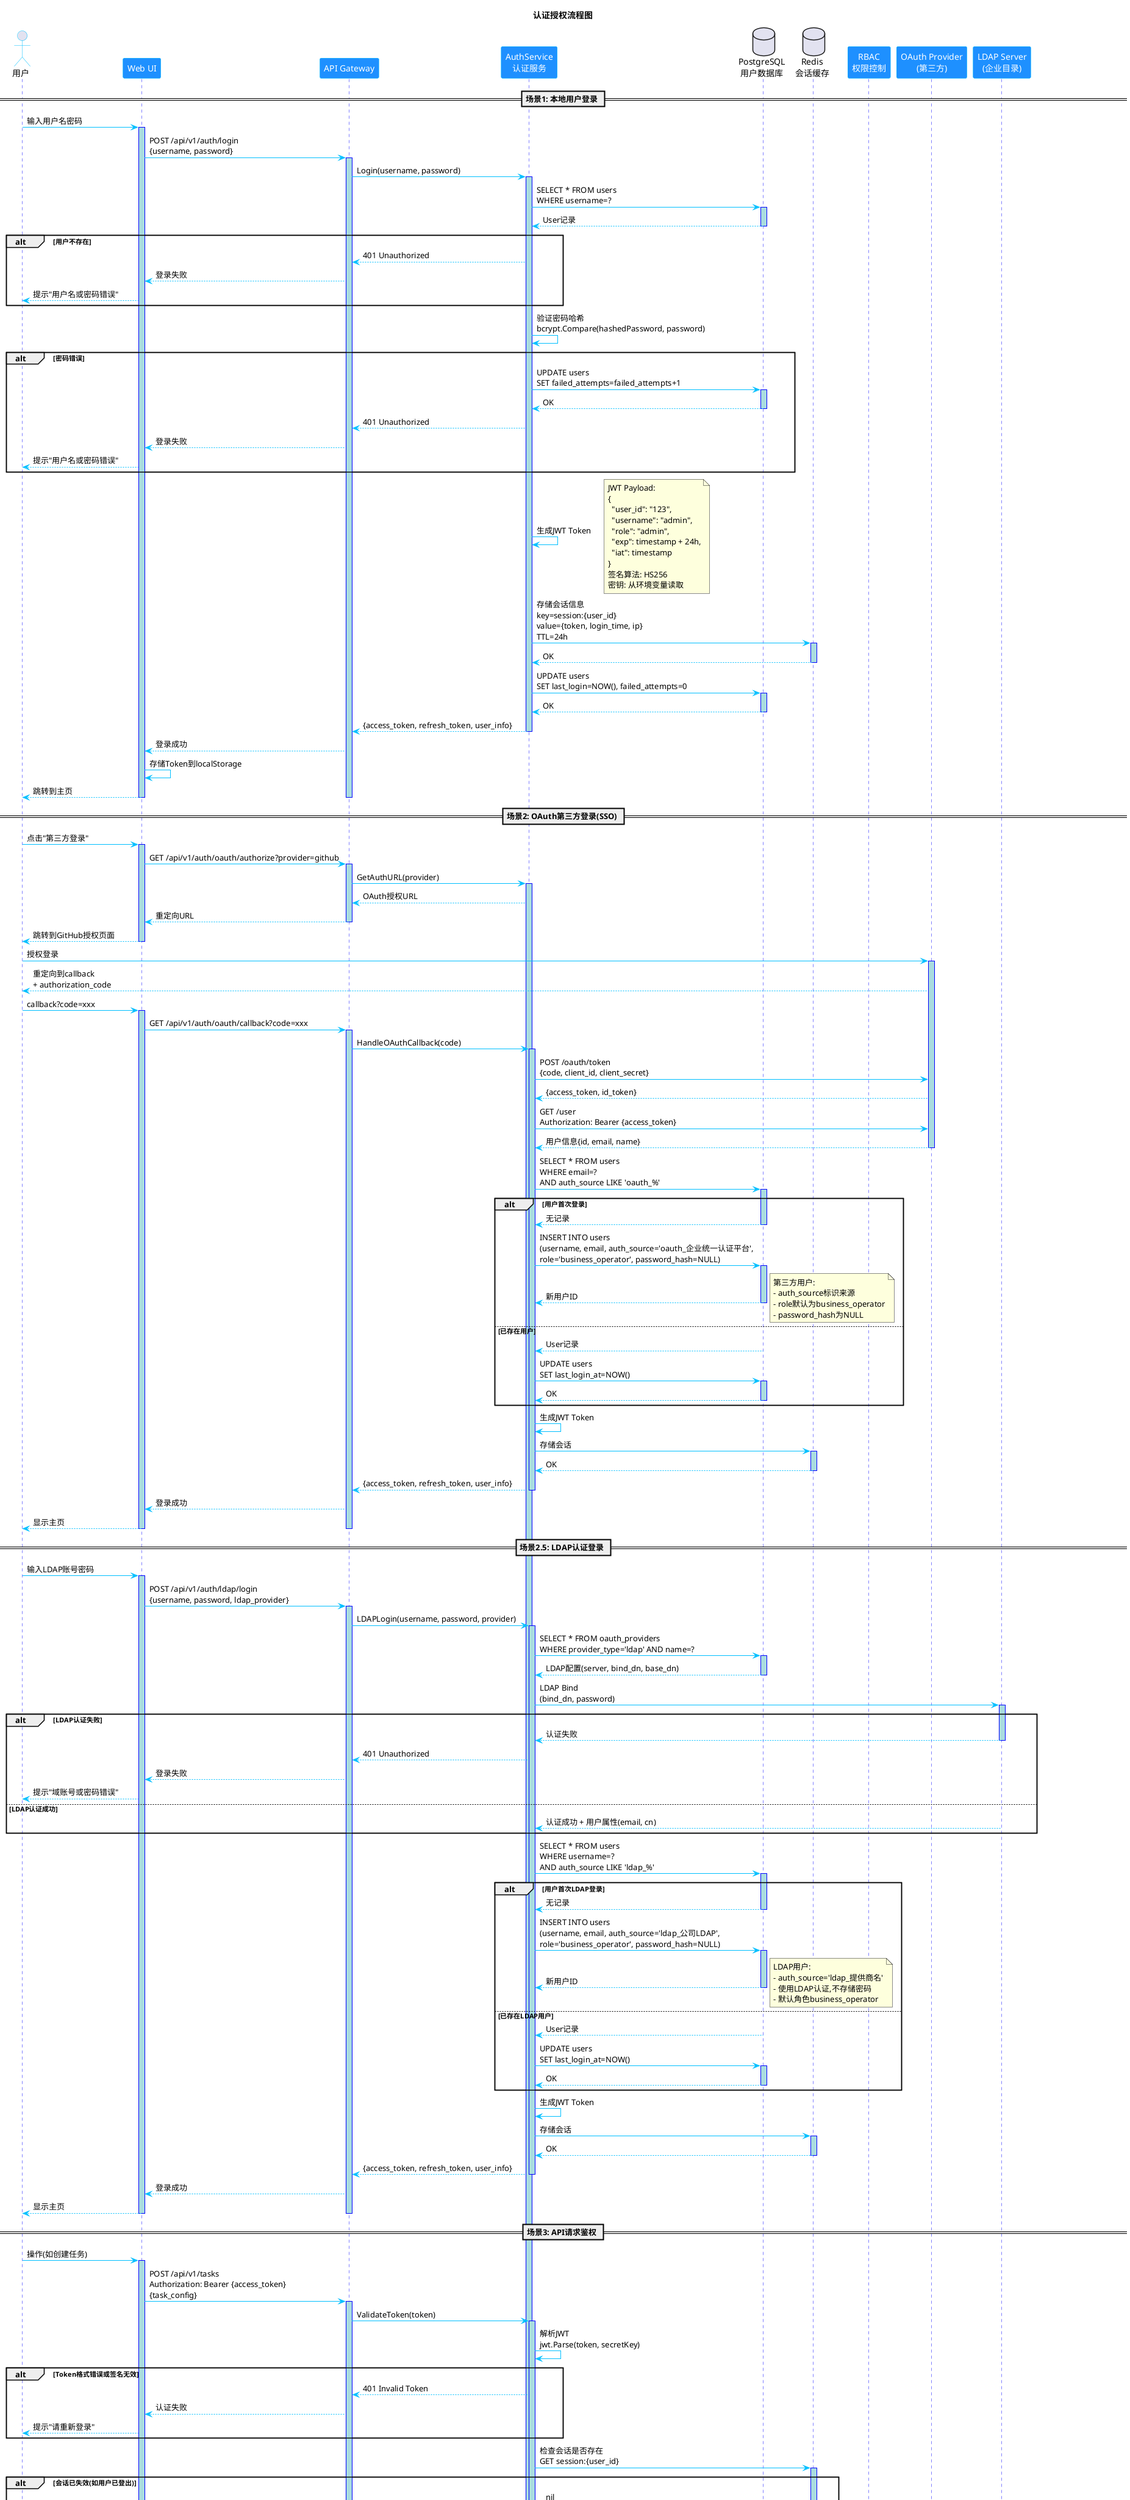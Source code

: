 @startuml
title 认证授权流程图

skinparam sequence {
    ArrowColor DeepSkyBlue
    ActorBorderColor DeepSkyBlue
    LifeLineBorderColor blue
    LifeLineBackgroundColor #A9DCDF
    ParticipantBorderColor DeepSkyBlue
    ParticipantBackgroundColor DodgerBlue
    ParticipantFontColor #FFFFFF
}

actor "用户" as User
participant "Web UI" as UI
participant "API Gateway" as Gateway
participant "AuthService\n认证服务" as Auth
database "PostgreSQL\n用户数据库" as DB
database "Redis\n会话缓存" as Redis
participant "RBAC\n权限控制" as RBAC
participant "OAuth Provider\n(第三方)" as OAuth

== 场景1: 本地用户登录 ==

User -> UI: 输入用户名密码
activate UI

UI -> Gateway: POST /api/v1/auth/login\n{username, password}
activate Gateway

Gateway -> Auth: Login(username, password)
activate Auth

Auth -> DB: SELECT * FROM users\nWHERE username=?
activate DB
DB --> Auth: User记录
deactivate DB

alt 用户不存在
    Auth --> Gateway: 401 Unauthorized
    Gateway --> UI: 登录失败
    UI --> User: 提示"用户名或密码错误"
end

Auth -> Auth: 验证密码哈希\nbcrypt.Compare(hashedPassword, password)

alt 密码错误
    Auth -> DB: UPDATE users\nSET failed_attempts=failed_attempts+1
    activate DB
    DB --> Auth: OK
    deactivate DB

    Auth --> Gateway: 401 Unauthorized
    Gateway --> UI: 登录失败
    UI --> User: 提示"用户名或密码错误"
end

Auth -> Auth: 生成JWT Token

note right
  JWT Payload:
  {
    "user_id": "123",
    "username": "admin",
    "role": "admin",
    "exp": timestamp + 24h,
    "iat": timestamp
  }
  签名算法: HS256
  密钥: 从环境变量读取
end note

Auth -> Redis: 存储会话信息\nkey=session:{user_id}\nvalue={token, login_time, ip}\nTTL=24h
activate Redis
Redis --> Auth: OK
deactivate Redis

Auth -> DB: UPDATE users\nSET last_login=NOW(), failed_attempts=0
activate DB
DB --> Auth: OK
deactivate DB

Auth --> Gateway: {access_token, refresh_token, user_info}
deactivate Auth

Gateway --> UI: 登录成功
UI -> UI: 存储Token到localStorage
UI --> User: 跳转到主页
deactivate Gateway
deactivate UI

== 场景2: OAuth第三方登录(SSO) ==

User -> UI: 点击"第三方登录"
activate UI

UI -> Gateway: GET /api/v1/auth/oauth/authorize?provider=github
activate Gateway

Gateway -> Auth: GetAuthURL(provider)
activate Auth
Auth --> Gateway: OAuth授权URL
Gateway --> UI: 重定向URL
deactivate Gateway

UI --> User: 跳转到GitHub授权页面
deactivate UI

User -> OAuth: 授权登录
activate OAuth
OAuth --> User: 重定向到callback\n+ authorization_code

User -> UI: callback?code=xxx
activate UI

UI -> Gateway: GET /api/v1/auth/oauth/callback?code=xxx
activate Gateway

Gateway -> Auth: HandleOAuthCallback(code)
activate Auth

Auth -> OAuth: POST /oauth/token\n{code, client_id, client_secret}
OAuth --> Auth: {access_token, id_token}

Auth -> OAuth: GET /user\nAuthorization: Bearer {access_token}
OAuth --> Auth: 用户信息{id, email, name}
deactivate OAuth

Auth -> DB: SELECT * FROM users\nWHERE email=?\nAND auth_source LIKE 'oauth_%'
activate DB

alt 用户首次登录
    DB --> Auth: 无记录
    deactivate DB

    Auth -> DB: INSERT INTO users\n(username, email, auth_source='oauth_企业统一认证平台',\nrole='business_operator', password_hash=NULL)
    activate DB
    DB --> Auth: 新用户ID
    deactivate DB

    note right
      第三方用户:
      - auth_source标识来源
      - role默认为business_operator
      - password_hash为NULL
    end note
else 已存在用户
    DB --> Auth: User记录
    deactivate DB

    Auth -> DB: UPDATE users\nSET last_login_at=NOW()
    activate DB
    DB --> Auth: OK
    deactivate DB
end

Auth -> Auth: 生成JWT Token

Auth -> Redis: 存储会话
activate Redis
Redis --> Auth: OK
deactivate Redis

Auth --> Gateway: {access_token, refresh_token, user_info}
deactivate Auth

Gateway --> UI: 登录成功
UI --> User: 显示主页
deactivate Gateway
deactivate UI

== 场景2.5: LDAP认证登录 ==

User -> UI: 输入LDAP账号密码
activate UI

UI -> Gateway: POST /api/v1/auth/ldap/login\n{username, password, ldap_provider}
activate Gateway

Gateway -> Auth: LDAPLogin(username, password, provider)
activate Auth

Auth -> DB: SELECT * FROM oauth_providers\nWHERE provider_type='ldap' AND name=?
activate DB
DB --> Auth: LDAP配置(server, bind_dn, base_dn)
deactivate DB

participant "LDAP Server\n(企业目录)" as LDAP
Auth -> LDAP: LDAP Bind\n(bind_dn, password)
activate LDAP

alt LDAP认证失败
    LDAP --> Auth: 认证失败
    deactivate LDAP

    Auth --> Gateway: 401 Unauthorized
    Gateway --> UI: 登录失败
    UI --> User: 提示"域账号或密码错误"
else LDAP认证成功
    LDAP --> Auth: 认证成功 + 用户属性(email, cn)
    deactivate LDAP
end

Auth -> DB: SELECT * FROM users\nWHERE username=?\nAND auth_source LIKE 'ldap_%'
activate DB

alt 用户首次LDAP登录
    DB --> Auth: 无记录
    deactivate DB

    Auth -> DB: INSERT INTO users\n(username, email, auth_source='ldap_公司LDAP',\nrole='business_operator', password_hash=NULL)
    activate DB
    DB --> Auth: 新用户ID
    deactivate DB

    note right
      LDAP用户:
      - auth_source='ldap_提供商名'
      - 使用LDAP认证,不存储密码
      - 默认角色business_operator
    end note
else 已存在LDAP用户
    DB --> Auth: User记录
    deactivate DB

    Auth -> DB: UPDATE users\nSET last_login_at=NOW()
    activate DB
    DB --> Auth: OK
    deactivate DB
end

Auth -> Auth: 生成JWT Token

Auth -> Redis: 存储会话
activate Redis
Redis --> Auth: OK
deactivate Redis

Auth --> Gateway: {access_token, refresh_token, user_info}
deactivate Auth

Gateway --> UI: 登录成功
UI --> User: 显示主页
deactivate Gateway
deactivate UI

== 场景3: API请求鉴权 ==

User -> UI: 操作(如创建任务)
activate UI

UI -> Gateway: POST /api/v1/tasks\nAuthorization: Bearer {access_token}\n{task_config}
activate Gateway

Gateway -> Auth: ValidateToken(token)
activate Auth

Auth -> Auth: 解析JWT\njwt.Parse(token, secretKey)

alt Token格式错误或签名无效
    Auth --> Gateway: 401 Invalid Token
    Gateway --> UI: 认证失败
    UI --> User: 提示"请重新登录"
end

Auth -> Redis: 检查会话是否存在\nGET session:{user_id}
activate Redis

alt 会话已失效(如用户已登出)
    Redis --> Auth: nil
    deactivate Redis

    Auth --> Gateway: 401 Session Expired
    Gateway --> UI: 认证失败
    UI --> User: 提示"会话已过期"
else 会话有效
    Redis --> Auth: 会话信息
    deactivate Redis
end

Auth -> Auth: 提取用户信息和角色\nuser_id, role

Auth --> Gateway: 认证成功\n{user_id, role}
deactivate Auth

Gateway -> RBAC: CheckPermission(user_id, role, resource="tasks", action="create")
activate RBAC

RBAC -> DB: SELECT permissions\nFROM role_permissions\nWHERE role=?
activate DB
DB --> RBAC: 权限列表
deactivate DB

note right of RBAC
  RBAC权限模型:

  角色定义(5种):
  - admin(系统管理员): 所有权限
  - data_analyst(数据分析师): 任务查看、数据查看
  - algorithm_engineer(算法工程师): 任务管理、数据管理
  - business_operator(业务运营): 任务查看、执行
    ⭐OAuth/LDAP用户默认角色
  - developer(开发工程师): API调用、任务管理

  权限检查示例:
  tasks:create → admin, algorithm_engineer, developer
  tasks:delete → admin
  tasks:view → all roles
  tasks:execute → admin, business_operator, algorithm_engineer
end note

alt 无权限
    RBAC --> Gateway: 403 Forbidden
    deactivate RBAC

    Gateway --> UI: 权限不足
    UI --> User: 提示"您没有权限执行此操作"
else 有权限
    RBAC --> Gateway: 授权成功
    deactivate RBAC
end

Gateway -> Gateway: 执行业务逻辑\n创建任务

Gateway --> UI: 200 OK\n{task_id, message}
UI --> User: 提示"任务创建成功"
deactivate Gateway
deactivate UI

== 场景4: Token刷新 ==

User -> UI: Token即将过期
activate UI

UI -> Gateway: POST /api/v1/auth/refresh\nAuthorization: Bearer {refresh_token}
activate Gateway

Gateway -> Auth: RefreshToken(refresh_token)
activate Auth

Auth -> Auth: 验证refresh_token
Auth -> Redis: 检查refresh_token是否有效
activate Redis
Redis --> Auth: 有效
deactivate Redis

Auth -> Auth: 生成新的access_token

Auth -> Redis: 更新会话信息
activate Redis
Redis --> Auth: OK
deactivate Redis

Auth --> Gateway: {new_access_token, new_refresh_token}
deactivate Auth

Gateway --> UI: Token刷新成功
UI -> UI: 更新本地Token
UI --> User: 继续操作
deactivate Gateway
deactivate UI

@enduml
